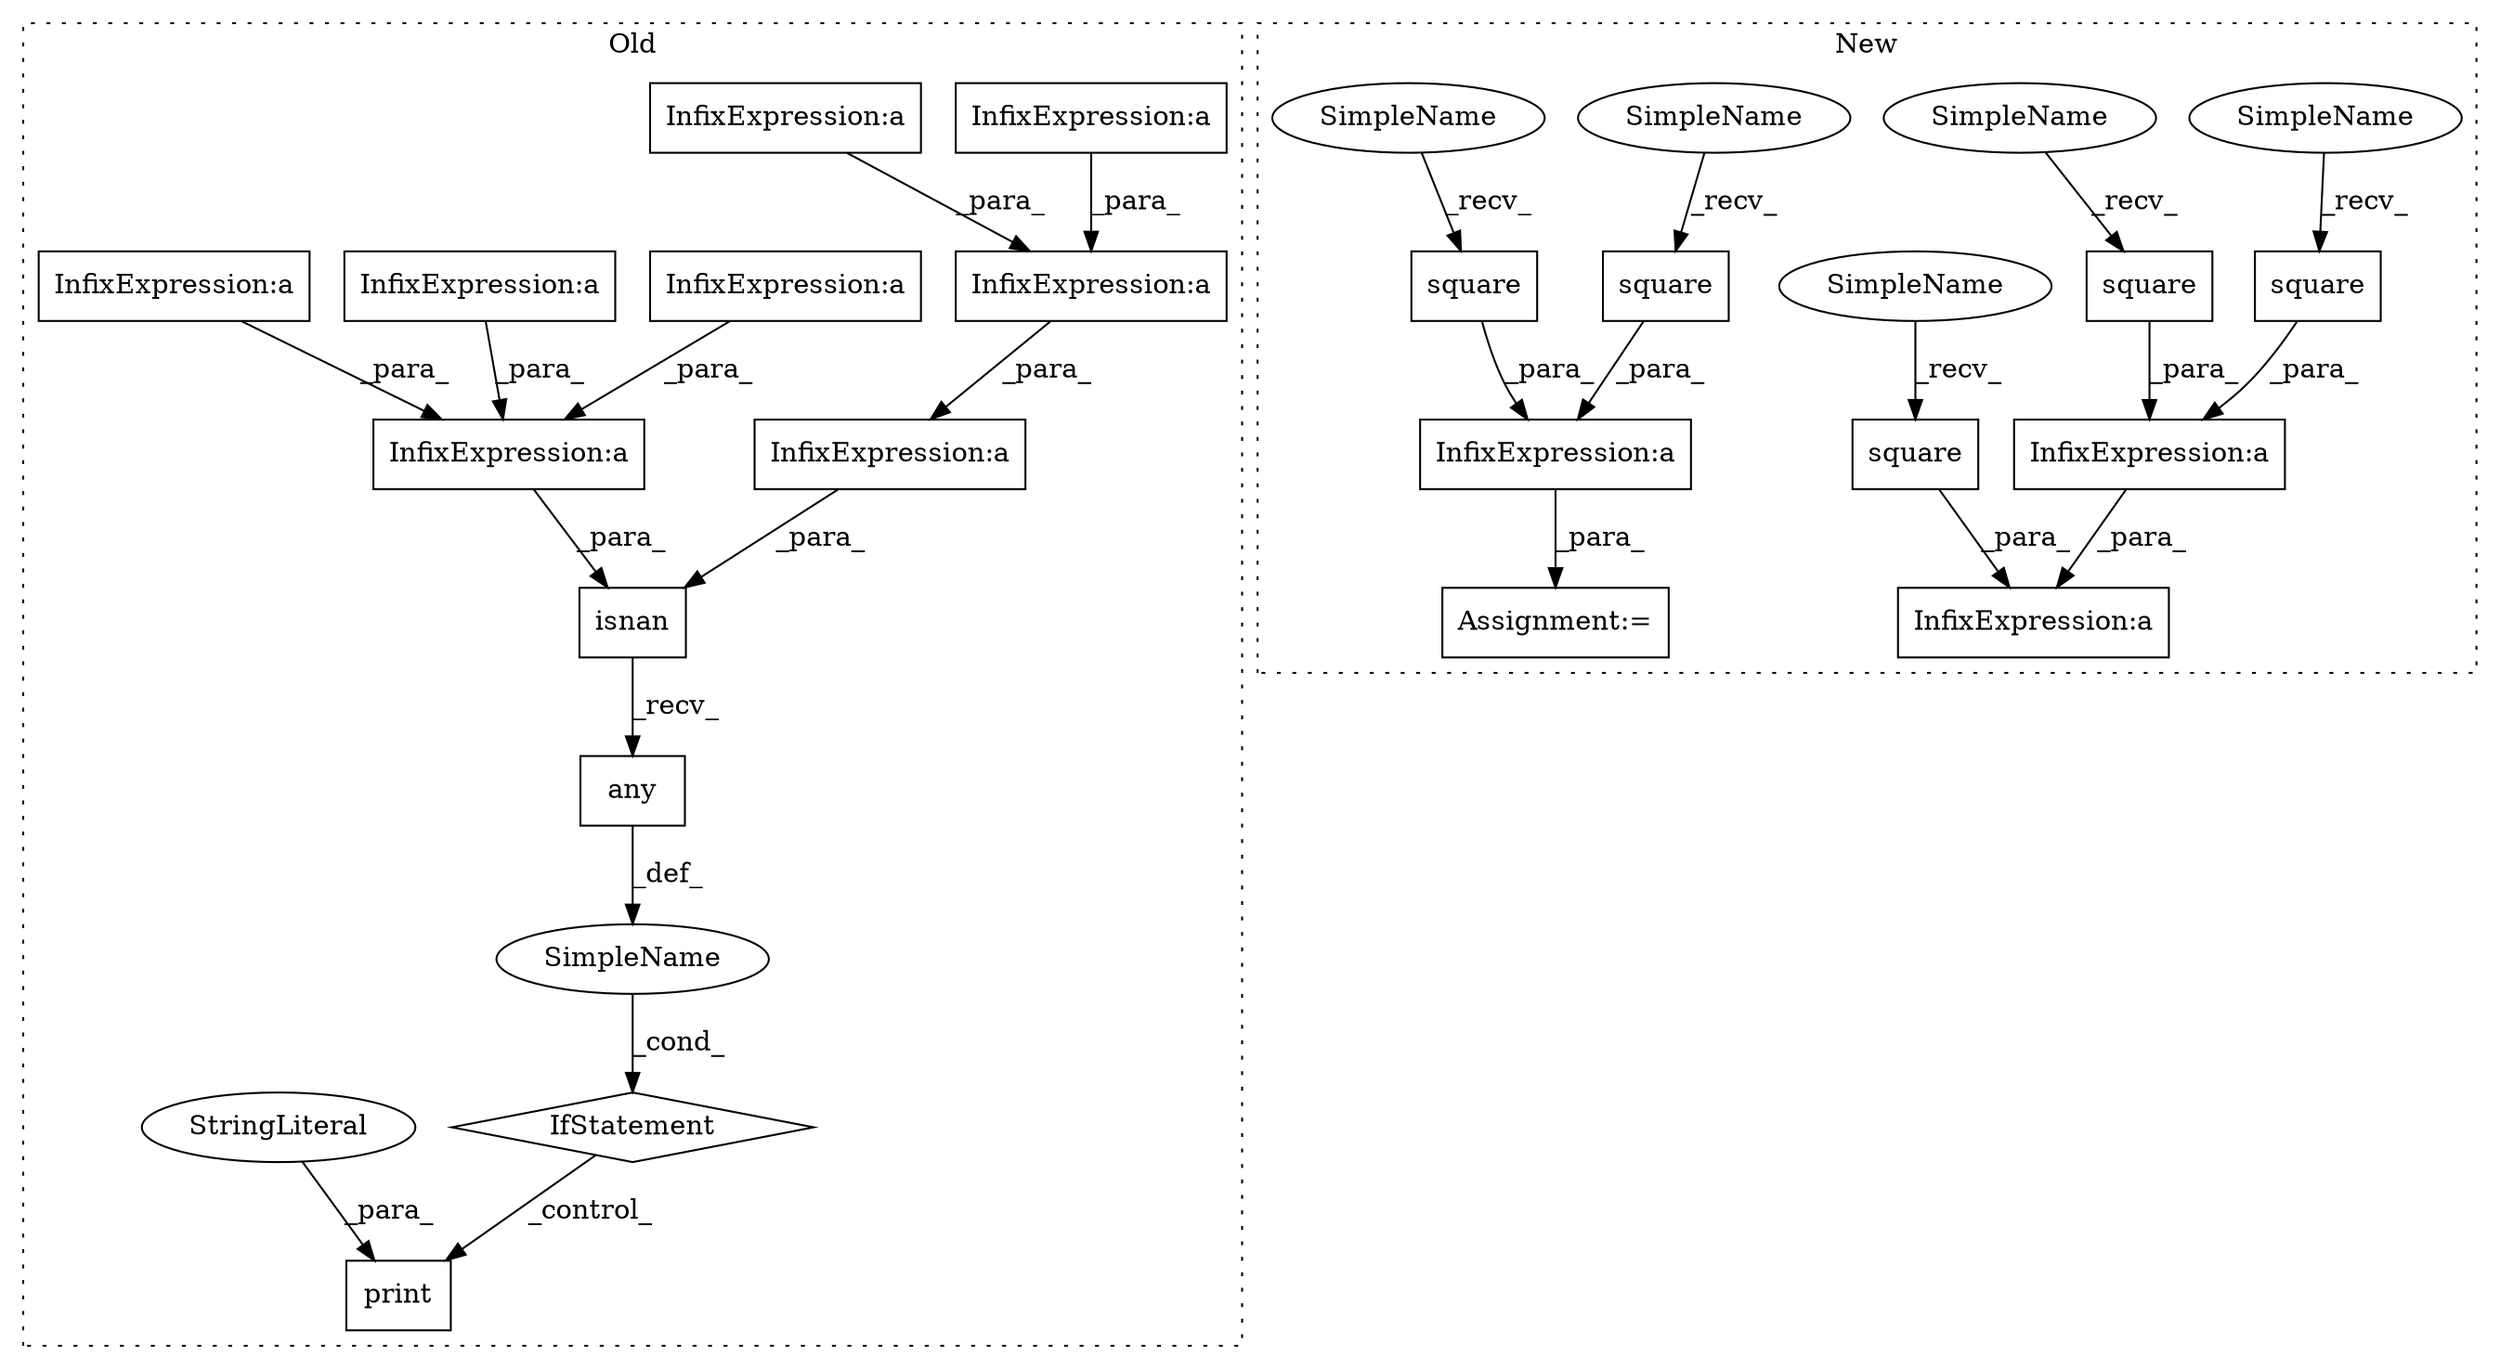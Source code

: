 digraph G {
subgraph cluster0 {
1 [label="any" a="32" s="7078" l="5" shape="box"];
3 [label="InfixExpression:a" a="27" s="6679" l="3" shape="box"];
5 [label="InfixExpression:a" a="27" s="6704" l="3" shape="box"];
6 [label="InfixExpression:a" a="27" s="6755" l="3" shape="box"];
7 [label="InfixExpression:a" a="27" s="6763" l="3" shape="box"];
8 [label="InfixExpression:a" a="27" s="6747" l="3" shape="box"];
9 [label="InfixExpression:a" a="27" s="6772" l="3" shape="box"];
10 [label="InfixExpression:a" a="27" s="6712" l="3" shape="box"];
11 [label="InfixExpression:a" a="27" s="6695" l="3" shape="box"];
13 [label="print" a="32" s="7093,7105" l="6,1" shape="box"];
14 [label="SimpleName" a="42" s="" l="" shape="ellipse"];
15 [label="IfStatement" a="25" s="7056,7083" l="4,2" shape="diamond"];
20 [label="isnan" a="32" s="7066,7076" l="6,1" shape="box"];
21 [label="StringLiteral" a="45" s="7099" l="6" shape="ellipse"];
label = "Old";
style="dotted";
}
subgraph cluster1 {
2 [label="square" a="32" s="6570,6582" l="7,1" shape="box"];
4 [label="InfixExpression:a" a="27" s="6583" l="3" shape="box"];
12 [label="square" a="32" s="6592,6604" l="7,1" shape="box"];
16 [label="square" a="32" s="6734,6745" l="7,1" shape="box"];
17 [label="InfixExpression:a" a="27" s="6725" l="3" shape="box"];
18 [label="InfixExpression:a" a="27" s="6703" l="3" shape="box"];
19 [label="square" a="32" s="6712,6723" l="7,1" shape="box"];
22 [label="Assignment:=" a="7" s="6561" l="1" shape="box"];
23 [label="square" a="32" s="6691,6702" l="7,1" shape="box"];
24 [label="SimpleName" a="42" s="6586" l="5" shape="ellipse"];
25 [label="SimpleName" a="42" s="6706" l="5" shape="ellipse"];
26 [label="SimpleName" a="42" s="6728" l="5" shape="ellipse"];
27 [label="SimpleName" a="42" s="6685" l="5" shape="ellipse"];
28 [label="SimpleName" a="42" s="6564" l="5" shape="ellipse"];
label = "New";
style="dotted";
}
1 -> 14 [label="_def_"];
2 -> 4 [label="_para_"];
3 -> 5 [label="_para_"];
4 -> 22 [label="_para_"];
5 -> 20 [label="_para_"];
6 -> 9 [label="_para_"];
7 -> 6 [label="_para_"];
8 -> 6 [label="_para_"];
9 -> 20 [label="_para_"];
10 -> 5 [label="_para_"];
11 -> 5 [label="_para_"];
12 -> 4 [label="_para_"];
14 -> 15 [label="_cond_"];
15 -> 13 [label="_control_"];
16 -> 17 [label="_para_"];
18 -> 17 [label="_para_"];
19 -> 18 [label="_para_"];
20 -> 1 [label="_recv_"];
21 -> 13 [label="_para_"];
23 -> 18 [label="_para_"];
24 -> 12 [label="_recv_"];
25 -> 19 [label="_recv_"];
26 -> 16 [label="_recv_"];
27 -> 23 [label="_recv_"];
28 -> 2 [label="_recv_"];
}